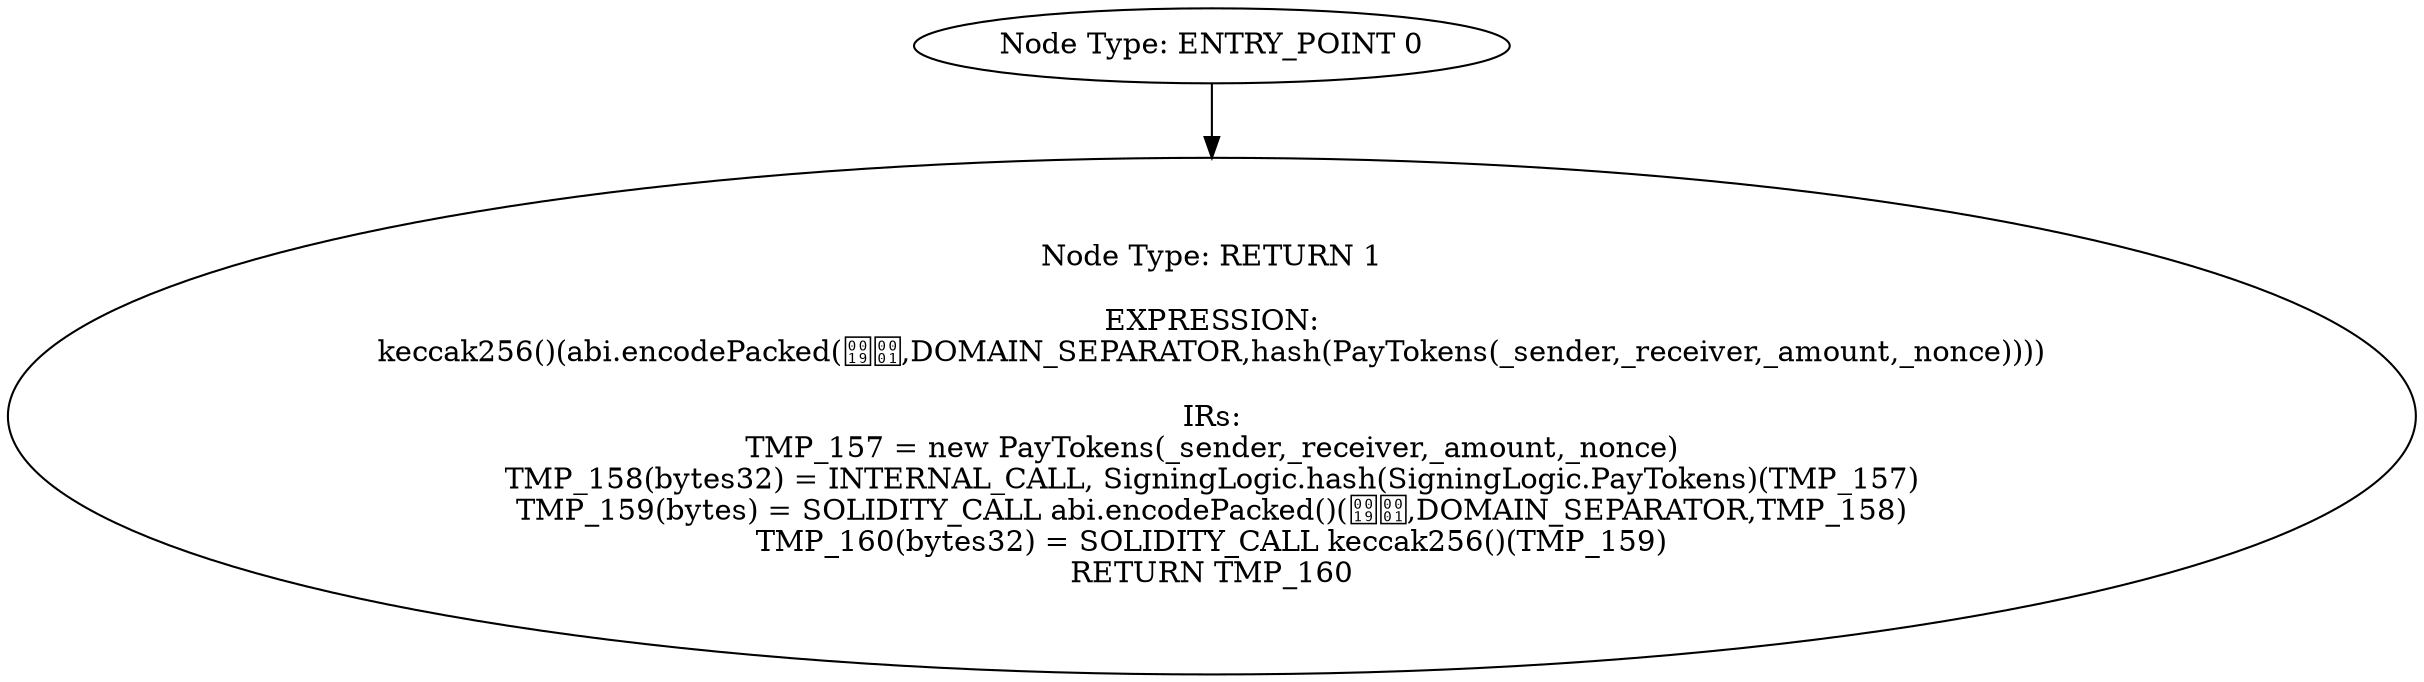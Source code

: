 digraph{
0[label="Node Type: ENTRY_POINT 0
"];
0->1;
1[label="Node Type: RETURN 1

EXPRESSION:
keccak256()(abi.encodePacked(,DOMAIN_SEPARATOR,hash(PayTokens(_sender,_receiver,_amount,_nonce))))

IRs:
TMP_157 = new PayTokens(_sender,_receiver,_amount,_nonce)
TMP_158(bytes32) = INTERNAL_CALL, SigningLogic.hash(SigningLogic.PayTokens)(TMP_157)
TMP_159(bytes) = SOLIDITY_CALL abi.encodePacked()(,DOMAIN_SEPARATOR,TMP_158)
TMP_160(bytes32) = SOLIDITY_CALL keccak256()(TMP_159)
RETURN TMP_160"];
}
